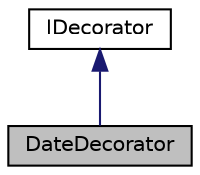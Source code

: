 digraph "DateDecorator"
{
 // LATEX_PDF_SIZE
  edge [fontname="Helvetica",fontsize="10",labelfontname="Helvetica",labelfontsize="10"];
  node [fontname="Helvetica",fontsize="10",shape=record];
  Node1 [label="DateDecorator",height=0.2,width=0.4,color="black", fillcolor="grey75", style="filled", fontcolor="black",tooltip="Date Decorator."];
  Node2 -> Node1 [dir="back",color="midnightblue",fontsize="10",style="solid",fontname="Helvetica"];
  Node2 [label="IDecorator",height=0.2,width=0.4,color="black", fillcolor="white", style="filled",URL="$classarm__compute_1_1logging_1_1_i_decorator.xhtml",tooltip="Log message decorator interface."];
}
